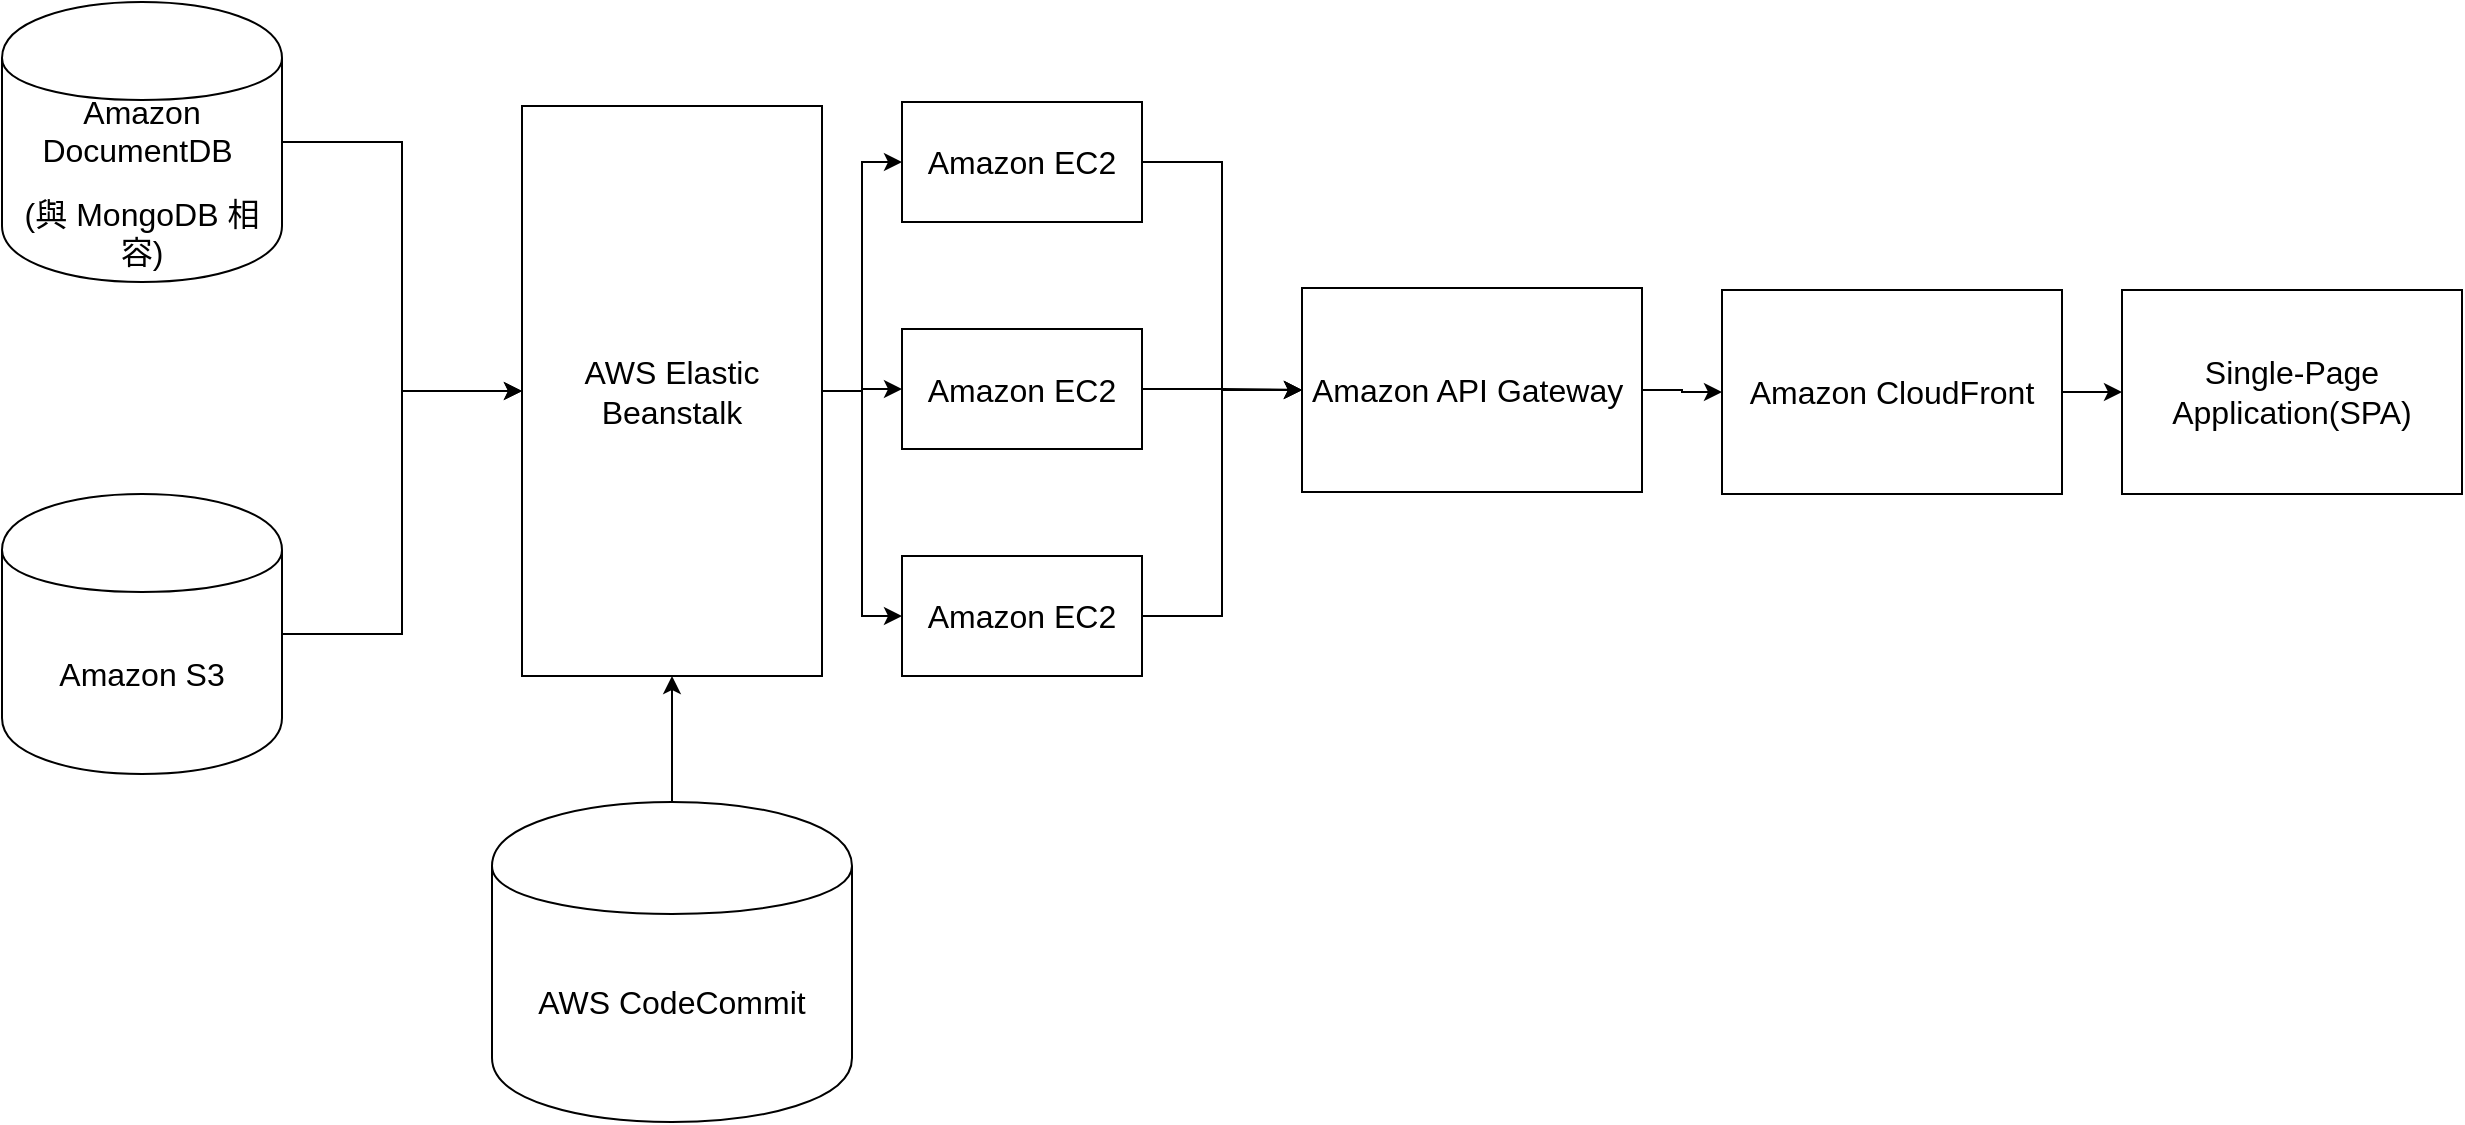 <mxfile version="12.1.3" type="device" pages="1"><diagram id="hA5BKld9bZo5446D0Zrn" name="Page-1"><mxGraphModel dx="1422" dy="762" grid="1" gridSize="10" guides="1" tooltips="1" connect="1" arrows="1" fold="1" page="1" pageScale="1" pageWidth="827" pageHeight="1169" math="0" shadow="0"><root><mxCell id="0"/><mxCell id="1" parent="0"/><mxCell id="oJ6kXF2YqcK1hhMZ66R3-24" value="" style="edgeStyle=orthogonalEdgeStyle;rounded=0;orthogonalLoop=1;jettySize=auto;html=1;" parent="1" source="oJ6kXF2YqcK1hhMZ66R3-17" target="oJ6kXF2YqcK1hhMZ66R3-23" edge="1"><mxGeometry relative="1" as="geometry"/></mxCell><mxCell id="oJ6kXF2YqcK1hhMZ66R3-17" value="&lt;span lang=&quot;EN-US&quot; style=&quot;font-size: 12.0pt ; font-family: &amp;#34;微軟正黑體&amp;#34; , sans-serif&quot;&gt;Amazon API Gateway&amp;nbsp;&lt;/span&gt;" style="rounded=0;whiteSpace=wrap;html=1;" parent="1" vertex="1"><mxGeometry x="700" y="153" width="170" height="102" as="geometry"/></mxCell><mxCell id="oJ6kXF2YqcK1hhMZ66R3-26" value="" style="edgeStyle=orthogonalEdgeStyle;rounded=0;orthogonalLoop=1;jettySize=auto;html=1;" parent="1" source="oJ6kXF2YqcK1hhMZ66R3-23" target="oJ6kXF2YqcK1hhMZ66R3-25" edge="1"><mxGeometry relative="1" as="geometry"/></mxCell><mxCell id="oJ6kXF2YqcK1hhMZ66R3-23" value="&lt;span lang=&quot;EN-US&quot; style=&quot;font-size: 12.0pt ; font-family: &amp;#34;微軟正黑體&amp;#34; , sans-serif&quot;&gt;Amazon CloudFront&lt;/span&gt;" style="rounded=0;whiteSpace=wrap;html=1;" parent="1" vertex="1"><mxGeometry x="910" y="154" width="170" height="102" as="geometry"/></mxCell><mxCell id="oJ6kXF2YqcK1hhMZ66R3-25" value="&lt;span lang=&quot;EN-US&quot; style=&quot;font-size: 12.0pt ; font-family: &amp;#34;微軟正黑體&amp;#34; , sans-serif&quot;&gt;Single-Page Application(SPA)&lt;/span&gt;" style="rounded=0;whiteSpace=wrap;html=1;" parent="1" vertex="1"><mxGeometry x="1110" y="154" width="170" height="102" as="geometry"/></mxCell><mxCell id="2VpM0F6Kyq2uO82qXyhV-23" style="edgeStyle=orthogonalEdgeStyle;rounded=0;orthogonalLoop=1;jettySize=auto;html=1;" parent="1" source="2VpM0F6Kyq2uO82qXyhV-1" target="2VpM0F6Kyq2uO82qXyhV-10" edge="1"><mxGeometry relative="1" as="geometry"/></mxCell><mxCell id="2VpM0F6Kyq2uO82qXyhV-1" value="&lt;span lang=&quot;EN-US&quot; style=&quot;font-size: 12.0pt ; font-family: &amp;#34;微軟正黑體&amp;#34; , sans-serif&quot;&gt;AWS CodeCommit&lt;/span&gt;" style="shape=cylinder;whiteSpace=wrap;html=1;boundedLbl=1;backgroundOutline=1;" parent="1" vertex="1"><mxGeometry x="295" y="410" width="180" height="160" as="geometry"/></mxCell><mxCell id="2VpM0F6Kyq2uO82qXyhV-12" style="edgeStyle=orthogonalEdgeStyle;rounded=0;orthogonalLoop=1;jettySize=auto;html=1;entryX=0;entryY=0.5;entryDx=0;entryDy=0;" parent="1" source="2VpM0F6Kyq2uO82qXyhV-2" target="2VpM0F6Kyq2uO82qXyhV-10" edge="1"><mxGeometry relative="1" as="geometry"/></mxCell><mxCell id="2VpM0F6Kyq2uO82qXyhV-2" value="&lt;span style=&quot;font-family: , sans-serif ; font-size: 16px ; white-space: normal&quot;&gt;Amazon S3&lt;/span&gt;" style="shape=cylinder;whiteSpace=wrap;html=1;boundedLbl=1;backgroundOutline=1;" parent="1" vertex="1"><mxGeometry x="50" y="256" width="140" height="140" as="geometry"/></mxCell><mxCell id="2VpM0F6Kyq2uO82qXyhV-13" style="edgeStyle=orthogonalEdgeStyle;rounded=0;orthogonalLoop=1;jettySize=auto;html=1;" parent="1" source="2VpM0F6Kyq2uO82qXyhV-3" target="2VpM0F6Kyq2uO82qXyhV-10" edge="1"><mxGeometry relative="1" as="geometry"/></mxCell><mxCell id="2VpM0F6Kyq2uO82qXyhV-3" value="&lt;p class=&quot;MsoCaption&quot;&gt;&lt;span lang=&quot;EN-US&quot; style=&quot;font-size: 12pt ; font-family: , sans-serif&quot;&gt;Amazon DocumentDB&amp;nbsp;&lt;/span&gt;&lt;/p&gt;&lt;p class=&quot;MsoCaption&quot;&gt;&lt;span lang=&quot;EN-US&quot; style=&quot;font-size: 12pt ; font-family: , sans-serif&quot;&gt;(&lt;/span&gt;&lt;span style=&quot;font-size: 12pt ; font-family: , sans-serif&quot;&gt;與&lt;span lang=&quot;EN-US&quot;&gt;&amp;nbsp;MongoDB&amp;nbsp;&lt;/span&gt;相容&lt;span lang=&quot;EN-US&quot;&gt;)&lt;/span&gt;&lt;/span&gt;&lt;/p&gt;" style="shape=cylinder;whiteSpace=wrap;html=1;boundedLbl=1;backgroundOutline=1;" parent="1" vertex="1"><mxGeometry x="50" y="10" width="140" height="140" as="geometry"/></mxCell><mxCell id="yY2Nyzz46EqQkdhveH-k-5" style="edgeStyle=orthogonalEdgeStyle;rounded=0;orthogonalLoop=1;jettySize=auto;html=1;entryX=0;entryY=0.5;entryDx=0;entryDy=0;" edge="1" parent="1" source="2VpM0F6Kyq2uO82qXyhV-10" target="yY2Nyzz46EqQkdhveH-k-1"><mxGeometry relative="1" as="geometry"/></mxCell><mxCell id="yY2Nyzz46EqQkdhveH-k-6" style="edgeStyle=orthogonalEdgeStyle;rounded=0;orthogonalLoop=1;jettySize=auto;html=1;" edge="1" parent="1" source="2VpM0F6Kyq2uO82qXyhV-10" target="yY2Nyzz46EqQkdhveH-k-3"><mxGeometry relative="1" as="geometry"/></mxCell><mxCell id="yY2Nyzz46EqQkdhveH-k-7" style="edgeStyle=orthogonalEdgeStyle;rounded=0;orthogonalLoop=1;jettySize=auto;html=1;" edge="1" parent="1" source="2VpM0F6Kyq2uO82qXyhV-10" target="yY2Nyzz46EqQkdhveH-k-4"><mxGeometry relative="1" as="geometry"/></mxCell><mxCell id="2VpM0F6Kyq2uO82qXyhV-10" value="&lt;p class=&quot;MsoNormal&quot;&gt;&lt;span lang=&quot;EN-US&quot; style=&quot;font-size: 12.0pt ; font-family: &amp;#34;微軟正黑體&amp;#34; , sans-serif&quot;&gt;AWS Elastic Beanstalk&lt;/span&gt;&lt;br&gt;&lt;/p&gt;" style="rounded=0;whiteSpace=wrap;html=1;" parent="1" vertex="1"><mxGeometry x="310" y="62" width="150" height="285" as="geometry"/></mxCell><mxCell id="yY2Nyzz46EqQkdhveH-k-12" style="edgeStyle=orthogonalEdgeStyle;rounded=0;orthogonalLoop=1;jettySize=auto;html=1;entryX=0;entryY=0.5;entryDx=0;entryDy=0;" edge="1" parent="1" source="yY2Nyzz46EqQkdhveH-k-1" target="oJ6kXF2YqcK1hhMZ66R3-17"><mxGeometry relative="1" as="geometry"/></mxCell><mxCell id="yY2Nyzz46EqQkdhveH-k-1" value="&lt;span lang=&quot;EN-US&quot; style=&quot;font-size: 12.0pt ; font-family: &amp;#34;微軟正黑體&amp;#34; , sans-serif&quot;&gt;Amazon EC2&lt;/span&gt;" style="rounded=0;whiteSpace=wrap;html=1;" vertex="1" parent="1"><mxGeometry x="500" y="60" width="120" height="60" as="geometry"/></mxCell><mxCell id="yY2Nyzz46EqQkdhveH-k-11" style="edgeStyle=orthogonalEdgeStyle;rounded=0;orthogonalLoop=1;jettySize=auto;html=1;entryX=0;entryY=0.5;entryDx=0;entryDy=0;" edge="1" parent="1" source="yY2Nyzz46EqQkdhveH-k-3" target="oJ6kXF2YqcK1hhMZ66R3-17"><mxGeometry relative="1" as="geometry"/></mxCell><mxCell id="yY2Nyzz46EqQkdhveH-k-3" value="&lt;span lang=&quot;EN-US&quot; style=&quot;font-size: 12.0pt ; font-family: &amp;#34;微軟正黑體&amp;#34; , sans-serif&quot;&gt;Amazon EC2&lt;/span&gt;" style="rounded=0;whiteSpace=wrap;html=1;" vertex="1" parent="1"><mxGeometry x="500" y="173.5" width="120" height="60" as="geometry"/></mxCell><mxCell id="yY2Nyzz46EqQkdhveH-k-10" style="edgeStyle=orthogonalEdgeStyle;rounded=0;orthogonalLoop=1;jettySize=auto;html=1;entryX=0;entryY=0.5;entryDx=0;entryDy=0;" edge="1" parent="1" source="yY2Nyzz46EqQkdhveH-k-4" target="oJ6kXF2YqcK1hhMZ66R3-17"><mxGeometry relative="1" as="geometry"/></mxCell><mxCell id="yY2Nyzz46EqQkdhveH-k-4" value="&lt;span lang=&quot;EN-US&quot; style=&quot;font-size: 12.0pt ; font-family: &amp;#34;微軟正黑體&amp;#34; , sans-serif&quot;&gt;Amazon EC2&lt;/span&gt;" style="rounded=0;whiteSpace=wrap;html=1;" vertex="1" parent="1"><mxGeometry x="500" y="287" width="120" height="60" as="geometry"/></mxCell></root></mxGraphModel></diagram></mxfile>